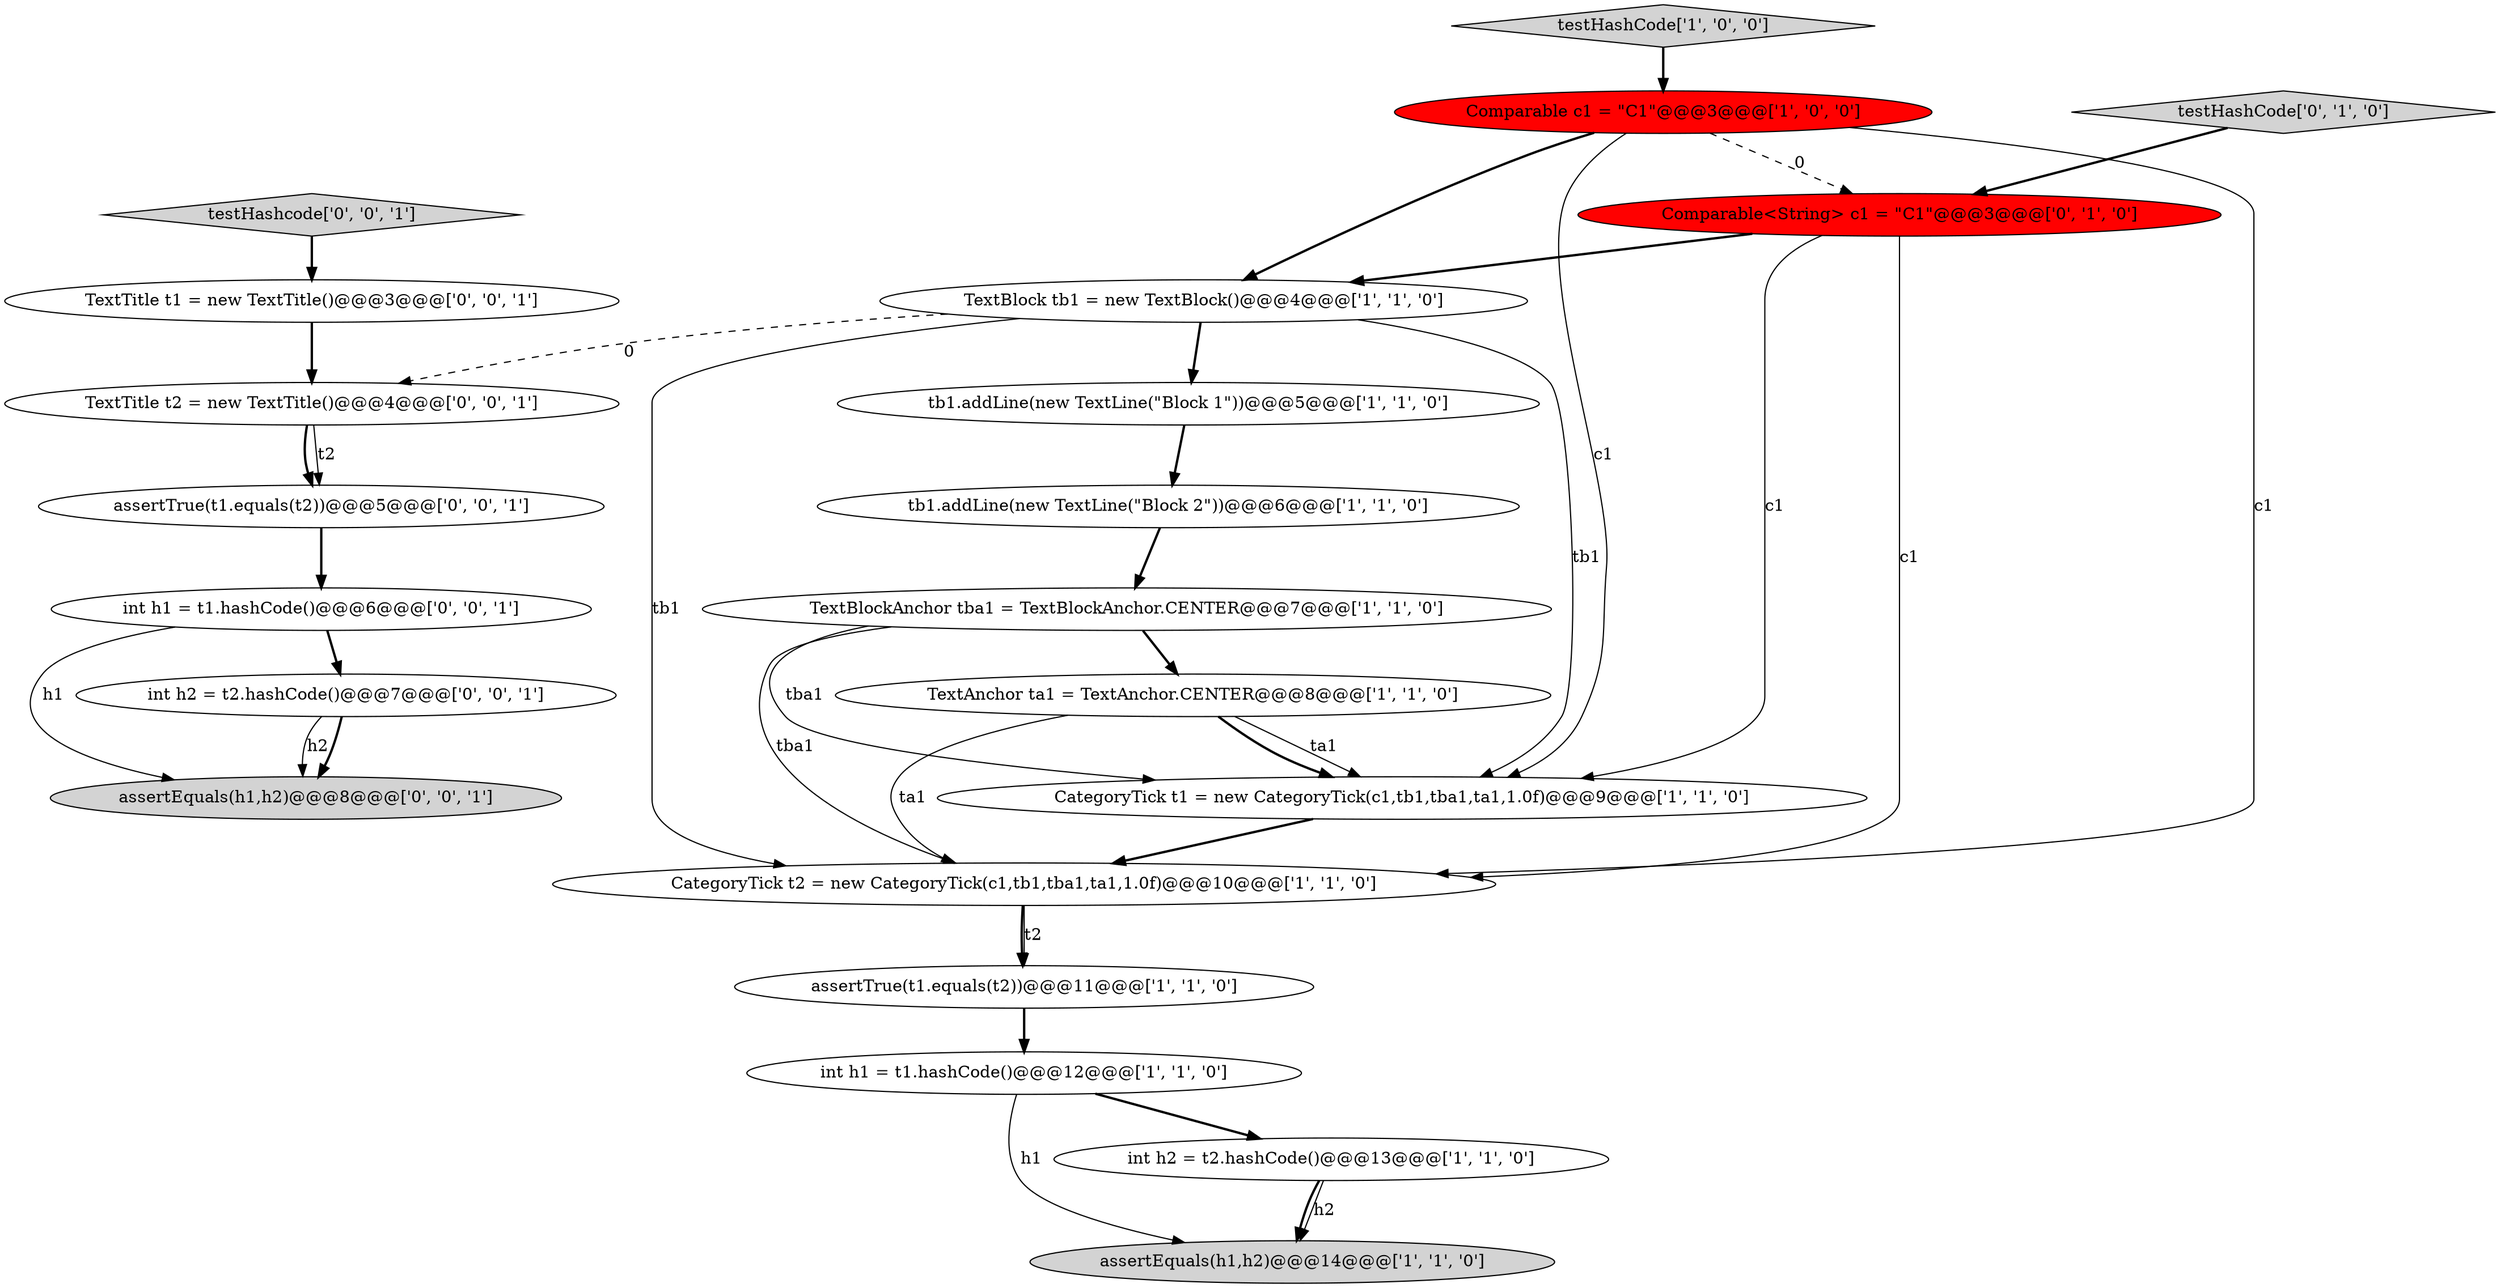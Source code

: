 digraph {
5 [style = filled, label = "TextBlock tb1 = new TextBlock()@@@4@@@['1', '1', '0']", fillcolor = white, shape = ellipse image = "AAA0AAABBB1BBB"];
20 [style = filled, label = "TextTitle t2 = new TextTitle()@@@4@@@['0', '0', '1']", fillcolor = white, shape = ellipse image = "AAA0AAABBB3BBB"];
6 [style = filled, label = "TextAnchor ta1 = TextAnchor.CENTER@@@8@@@['1', '1', '0']", fillcolor = white, shape = ellipse image = "AAA0AAABBB1BBB"];
11 [style = filled, label = "testHashCode['1', '0', '0']", fillcolor = lightgray, shape = diamond image = "AAA0AAABBB1BBB"];
13 [style = filled, label = "Comparable<String> c1 = \"C1\"@@@3@@@['0', '1', '0']", fillcolor = red, shape = ellipse image = "AAA1AAABBB2BBB"];
18 [style = filled, label = "int h1 = t1.hashCode()@@@6@@@['0', '0', '1']", fillcolor = white, shape = ellipse image = "AAA0AAABBB3BBB"];
12 [style = filled, label = "int h1 = t1.hashCode()@@@12@@@['1', '1', '0']", fillcolor = white, shape = ellipse image = "AAA0AAABBB1BBB"];
10 [style = filled, label = "TextBlockAnchor tba1 = TextBlockAnchor.CENTER@@@7@@@['1', '1', '0']", fillcolor = white, shape = ellipse image = "AAA0AAABBB1BBB"];
21 [style = filled, label = "assertTrue(t1.equals(t2))@@@5@@@['0', '0', '1']", fillcolor = white, shape = ellipse image = "AAA0AAABBB3BBB"];
3 [style = filled, label = "int h2 = t2.hashCode()@@@13@@@['1', '1', '0']", fillcolor = white, shape = ellipse image = "AAA0AAABBB1BBB"];
17 [style = filled, label = "TextTitle t1 = new TextTitle()@@@3@@@['0', '0', '1']", fillcolor = white, shape = ellipse image = "AAA0AAABBB3BBB"];
15 [style = filled, label = "assertEquals(h1,h2)@@@8@@@['0', '0', '1']", fillcolor = lightgray, shape = ellipse image = "AAA0AAABBB3BBB"];
1 [style = filled, label = "CategoryTick t2 = new CategoryTick(c1,tb1,tba1,ta1,1.0f)@@@10@@@['1', '1', '0']", fillcolor = white, shape = ellipse image = "AAA0AAABBB1BBB"];
8 [style = filled, label = "Comparable c1 = \"C1\"@@@3@@@['1', '0', '0']", fillcolor = red, shape = ellipse image = "AAA1AAABBB1BBB"];
16 [style = filled, label = "testHashcode['0', '0', '1']", fillcolor = lightgray, shape = diamond image = "AAA0AAABBB3BBB"];
2 [style = filled, label = "assertEquals(h1,h2)@@@14@@@['1', '1', '0']", fillcolor = lightgray, shape = ellipse image = "AAA0AAABBB1BBB"];
19 [style = filled, label = "int h2 = t2.hashCode()@@@7@@@['0', '0', '1']", fillcolor = white, shape = ellipse image = "AAA0AAABBB3BBB"];
7 [style = filled, label = "CategoryTick t1 = new CategoryTick(c1,tb1,tba1,ta1,1.0f)@@@9@@@['1', '1', '0']", fillcolor = white, shape = ellipse image = "AAA0AAABBB1BBB"];
9 [style = filled, label = "tb1.addLine(new TextLine(\"Block 2\"))@@@6@@@['1', '1', '0']", fillcolor = white, shape = ellipse image = "AAA0AAABBB1BBB"];
14 [style = filled, label = "testHashCode['0', '1', '0']", fillcolor = lightgray, shape = diamond image = "AAA0AAABBB2BBB"];
0 [style = filled, label = "tb1.addLine(new TextLine(\"Block 1\"))@@@5@@@['1', '1', '0']", fillcolor = white, shape = ellipse image = "AAA0AAABBB1BBB"];
4 [style = filled, label = "assertTrue(t1.equals(t2))@@@11@@@['1', '1', '0']", fillcolor = white, shape = ellipse image = "AAA0AAABBB1BBB"];
1->4 [style = bold, label=""];
0->9 [style = bold, label=""];
7->1 [style = bold, label=""];
8->1 [style = solid, label="c1"];
18->19 [style = bold, label=""];
1->4 [style = solid, label="t2"];
13->7 [style = solid, label="c1"];
6->1 [style = solid, label="ta1"];
5->7 [style = solid, label="tb1"];
16->17 [style = bold, label=""];
9->10 [style = bold, label=""];
10->1 [style = solid, label="tba1"];
10->6 [style = bold, label=""];
21->18 [style = bold, label=""];
5->20 [style = dashed, label="0"];
8->13 [style = dashed, label="0"];
20->21 [style = bold, label=""];
8->5 [style = bold, label=""];
5->0 [style = bold, label=""];
3->2 [style = bold, label=""];
12->2 [style = solid, label="h1"];
19->15 [style = solid, label="h2"];
13->1 [style = solid, label="c1"];
8->7 [style = solid, label="c1"];
6->7 [style = solid, label="ta1"];
13->5 [style = bold, label=""];
4->12 [style = bold, label=""];
10->7 [style = solid, label="tba1"];
11->8 [style = bold, label=""];
3->2 [style = solid, label="h2"];
18->15 [style = solid, label="h1"];
12->3 [style = bold, label=""];
14->13 [style = bold, label=""];
19->15 [style = bold, label=""];
6->7 [style = bold, label=""];
20->21 [style = solid, label="t2"];
5->1 [style = solid, label="tb1"];
17->20 [style = bold, label=""];
}
